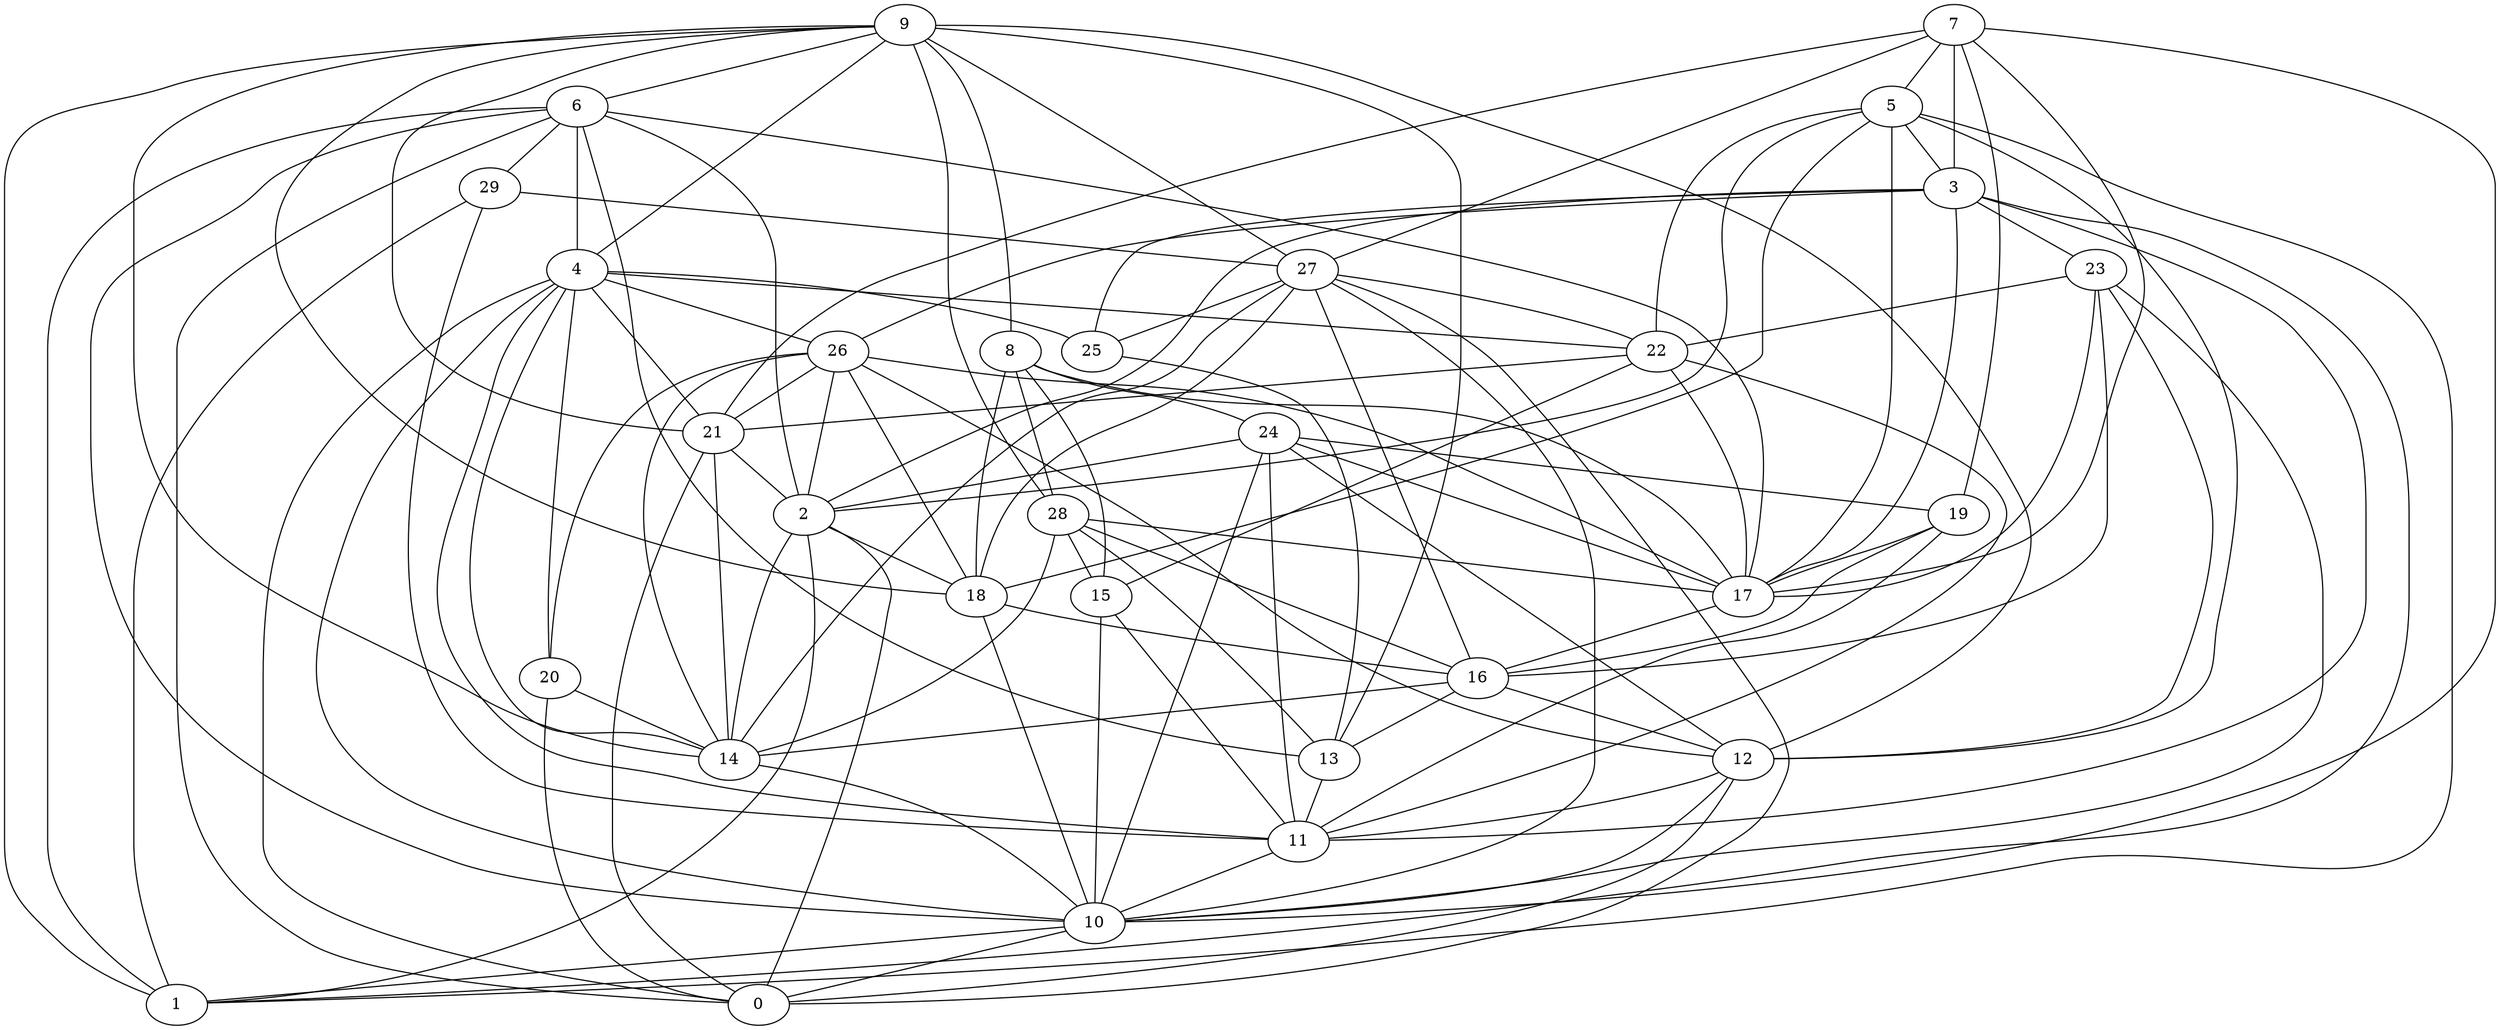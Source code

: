 digraph GG_graph {

subgraph G_graph {
edge [color = black]
"13" -> "11" [dir = none]
"15" -> "10" [dir = none]
"15" -> "11" [dir = none]
"29" -> "11" [dir = none]
"29" -> "1" [dir = none]
"27" -> "25" [dir = none]
"27" -> "18" [dir = none]
"27" -> "0" [dir = none]
"27" -> "10" [dir = none]
"27" -> "22" [dir = none]
"19" -> "11" [dir = none]
"19" -> "17" [dir = none]
"19" -> "16" [dir = none]
"11" -> "10" [dir = none]
"24" -> "19" [dir = none]
"24" -> "2" [dir = none]
"24" -> "10" [dir = none]
"24" -> "17" [dir = none]
"24" -> "11" [dir = none]
"9" -> "21" [dir = none]
"9" -> "13" [dir = none]
"9" -> "14" [dir = none]
"9" -> "27" [dir = none]
"9" -> "4" [dir = none]
"9" -> "12" [dir = none]
"9" -> "6" [dir = none]
"22" -> "11" [dir = none]
"22" -> "21" [dir = none]
"17" -> "16" [dir = none]
"28" -> "15" [dir = none]
"28" -> "17" [dir = none]
"28" -> "16" [dir = none]
"28" -> "13" [dir = none]
"28" -> "14" [dir = none]
"10" -> "0" [dir = none]
"10" -> "1" [dir = none]
"7" -> "10" [dir = none]
"7" -> "17" [dir = none]
"7" -> "27" [dir = none]
"7" -> "3" [dir = none]
"7" -> "5" [dir = none]
"7" -> "21" [dir = none]
"16" -> "12" [dir = none]
"16" -> "14" [dir = none]
"6" -> "4" [dir = none]
"6" -> "13" [dir = none]
"6" -> "29" [dir = none]
"6" -> "0" [dir = none]
"6" -> "10" [dir = none]
"6" -> "1" [dir = none]
"6" -> "17" [dir = none]
"6" -> "2" [dir = none]
"3" -> "23" [dir = none]
"3" -> "17" [dir = none]
"3" -> "2" [dir = none]
"3" -> "11" [dir = none]
"8" -> "24" [dir = none]
"8" -> "28" [dir = none]
"8" -> "17" [dir = none]
"8" -> "18" [dir = none]
"26" -> "21" [dir = none]
"26" -> "2" [dir = none]
"26" -> "14" [dir = none]
"26" -> "20" [dir = none]
"26" -> "12" [dir = none]
"26" -> "18" [dir = none]
"4" -> "26" [dir = none]
"4" -> "22" [dir = none]
"4" -> "25" [dir = none]
"4" -> "0" [dir = none]
"4" -> "10" [dir = none]
"4" -> "11" [dir = none]
"4" -> "20" [dir = none]
"2" -> "14" [dir = none]
"2" -> "1" [dir = none]
"2" -> "18" [dir = none]
"2" -> "0" [dir = none]
"25" -> "13" [dir = none]
"23" -> "17" [dir = none]
"23" -> "16" [dir = none]
"20" -> "0" [dir = none]
"5" -> "17" [dir = none]
"5" -> "22" [dir = none]
"5" -> "18" [dir = none]
"5" -> "3" [dir = none]
"5" -> "1" [dir = none]
"5" -> "12" [dir = none]
"12" -> "11" [dir = none]
"23" -> "10" [dir = none]
"21" -> "2" [dir = none]
"29" -> "27" [dir = none]
"7" -> "19" [dir = none]
"3" -> "25" [dir = none]
"12" -> "10" [dir = none]
"16" -> "13" [dir = none]
"9" -> "1" [dir = none]
"23" -> "22" [dir = none]
"27" -> "16" [dir = none]
"3" -> "1" [dir = none]
"21" -> "0" [dir = none]
"9" -> "28" [dir = none]
"21" -> "14" [dir = none]
"8" -> "15" [dir = none]
"18" -> "16" [dir = none]
"9" -> "18" [dir = none]
"23" -> "12" [dir = none]
"9" -> "8" [dir = none]
"22" -> "15" [dir = none]
"14" -> "10" [dir = none]
"3" -> "26" [dir = none]
"26" -> "17" [dir = none]
"27" -> "14" [dir = none]
"4" -> "21" [dir = none]
"24" -> "12" [dir = none]
"18" -> "10" [dir = none]
"20" -> "14" [dir = none]
"4" -> "14" [dir = none]
"12" -> "0" [dir = none]
"22" -> "17" [dir = none]
"5" -> "2" [dir = none]
}

}
